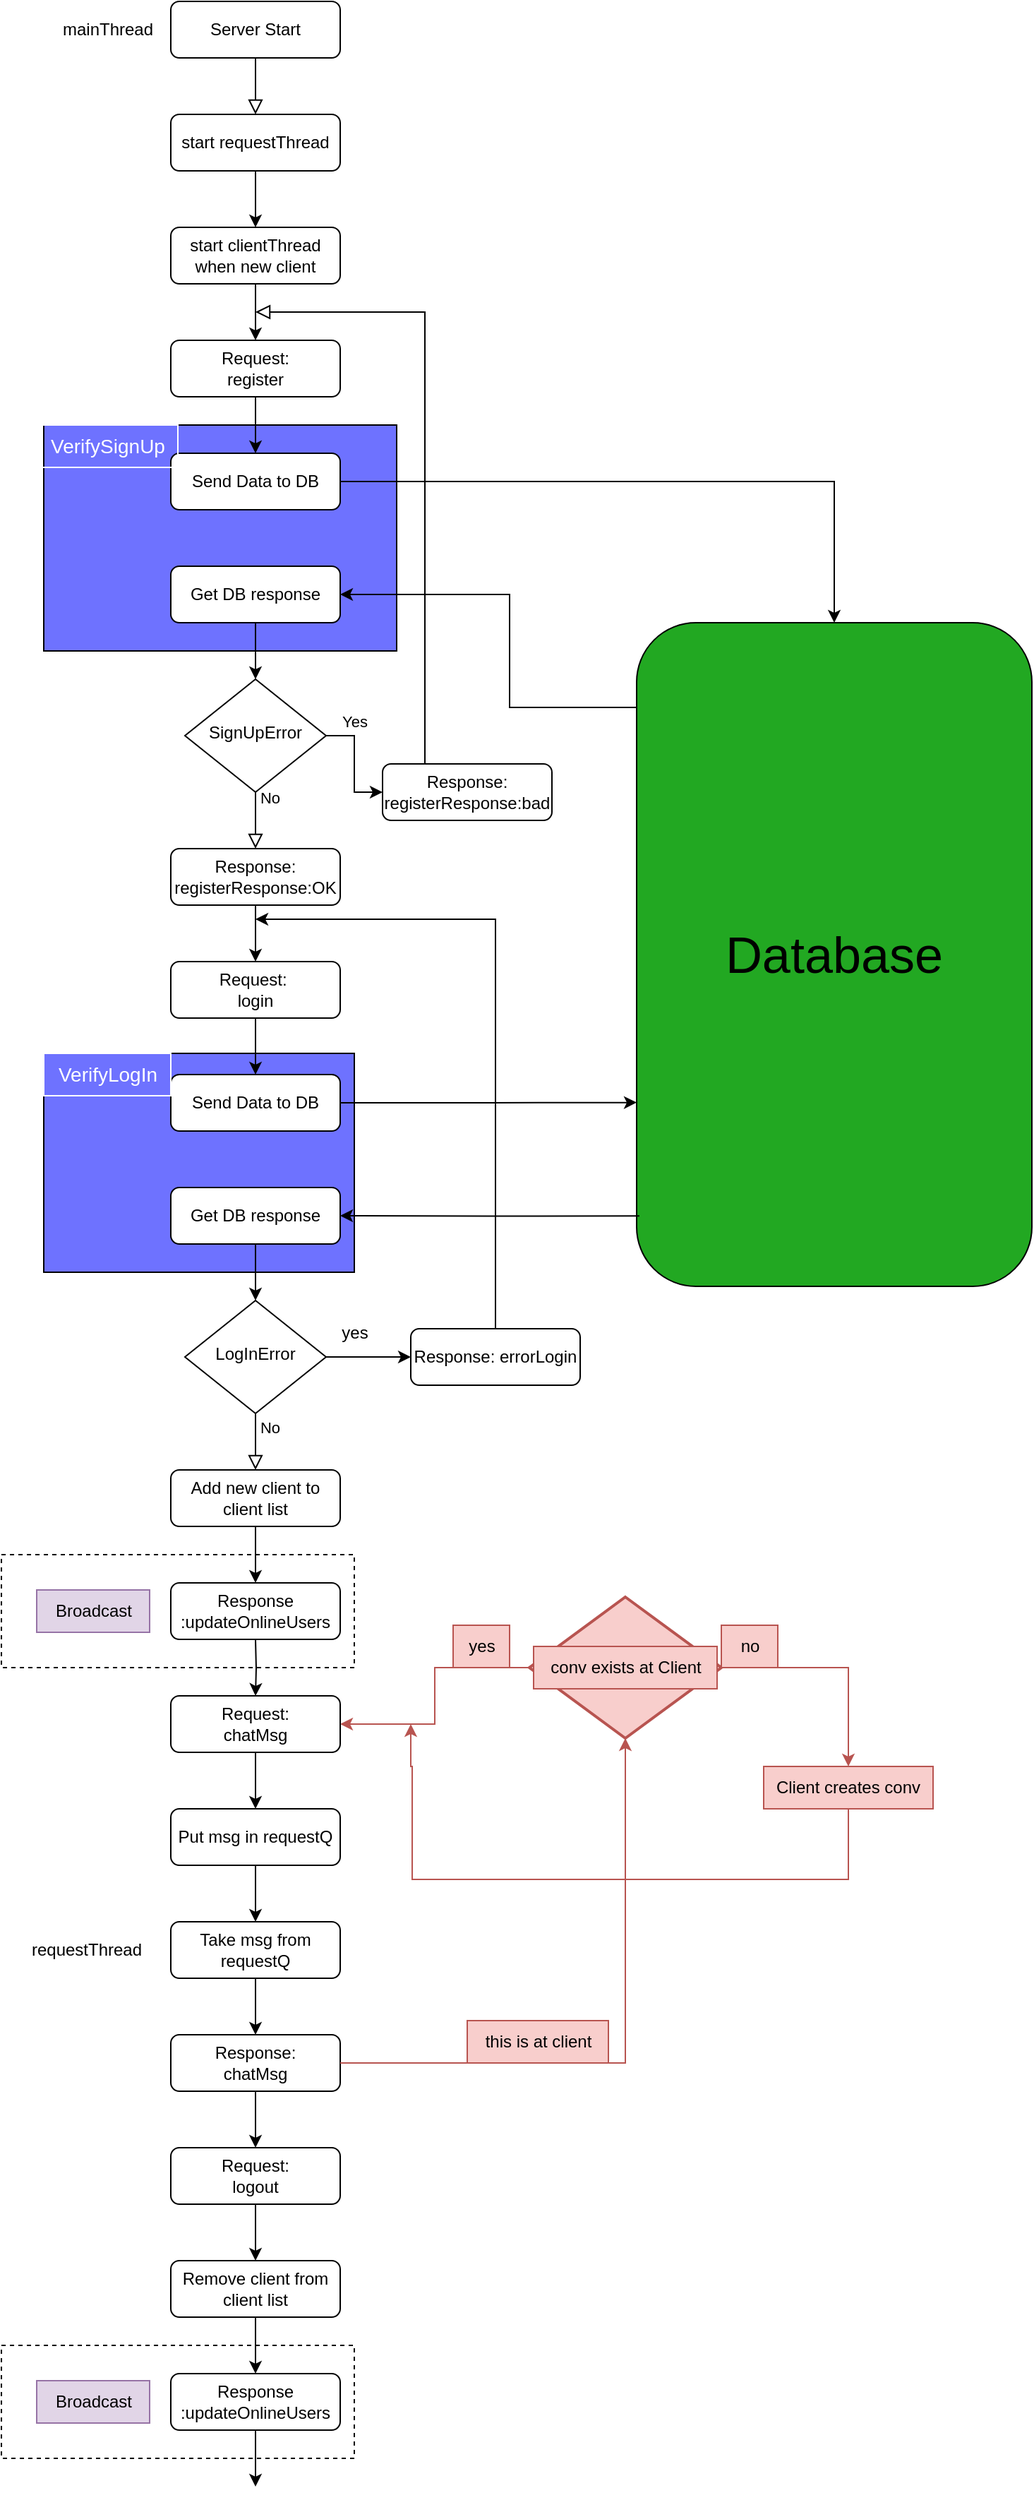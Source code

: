 <mxfile version="24.4.4" type="device">
  <diagram id="C5RBs43oDa-KdzZeNtuy" name="Page-1">
    <mxGraphModel dx="1195" dy="1751" grid="1" gridSize="10" guides="1" tooltips="1" connect="1" arrows="1" fold="1" page="1" pageScale="1" pageWidth="827" pageHeight="1169" math="0" shadow="0">
      <root>
        <mxCell id="WIyWlLk6GJQsqaUBKTNV-0" />
        <mxCell id="WIyWlLk6GJQsqaUBKTNV-1" parent="WIyWlLk6GJQsqaUBKTNV-0" />
        <mxCell id="_uDXlc2PrM8nNbXpgYWb-20" value="" style="rounded=0;whiteSpace=wrap;html=1;dashed=1;" vertex="1" parent="WIyWlLk6GJQsqaUBKTNV-1">
          <mxGeometry x="40" y="1500" width="250" height="80" as="geometry" />
        </mxCell>
        <mxCell id="_uDXlc2PrM8nNbXpgYWb-11" value="" style="rounded=0;whiteSpace=wrap;html=1;dashed=1;" vertex="1" parent="WIyWlLk6GJQsqaUBKTNV-1">
          <mxGeometry x="40" y="940" width="250" height="80" as="geometry" />
        </mxCell>
        <mxCell id="nXJrvTyW6BJaFWRA9IlS-58" style="edgeStyle=orthogonalEdgeStyle;rounded=0;orthogonalLoop=1;jettySize=auto;html=1;entryX=0.5;entryY=0;entryDx=0;entryDy=0;fillColor=#f8cecc;strokeColor=#b85450;" parent="WIyWlLk6GJQsqaUBKTNV-1" source="nXJrvTyW6BJaFWRA9IlS-57" target="nXJrvTyW6BJaFWRA9IlS-60" edge="1">
          <mxGeometry relative="1" as="geometry">
            <mxPoint x="630" y="1300" as="targetPoint" />
          </mxGeometry>
        </mxCell>
        <mxCell id="nXJrvTyW6BJaFWRA9IlS-61" style="edgeStyle=orthogonalEdgeStyle;rounded=0;orthogonalLoop=1;jettySize=auto;html=1;entryX=1;entryY=0.5;entryDx=0;entryDy=0;fillColor=#f8cecc;strokeColor=#b85450;" parent="WIyWlLk6GJQsqaUBKTNV-1" source="nXJrvTyW6BJaFWRA9IlS-57" target="nXJrvTyW6BJaFWRA9IlS-14" edge="1">
          <mxGeometry relative="1" as="geometry">
            <mxPoint x="510" y="1320" as="targetPoint" />
          </mxGeometry>
        </mxCell>
        <mxCell id="nXJrvTyW6BJaFWRA9IlS-57" value="" style="strokeWidth=2;html=1;shape=mxgraph.flowchart.decision;whiteSpace=wrap;fillColor=#f8cecc;strokeColor=#b85450;" parent="WIyWlLk6GJQsqaUBKTNV-1" vertex="1">
          <mxGeometry x="414" y="970" width="136" height="100" as="geometry" />
        </mxCell>
        <mxCell id="nXJrvTyW6BJaFWRA9IlS-43" value="" style="rounded=0;whiteSpace=wrap;html=1;fillColor=#6E72FF;" parent="WIyWlLk6GJQsqaUBKTNV-1" vertex="1">
          <mxGeometry x="70" y="585" width="220" height="155" as="geometry" />
        </mxCell>
        <mxCell id="nXJrvTyW6BJaFWRA9IlS-41" value="" style="rounded=0;whiteSpace=wrap;html=1;fillColor=#6E72FF;" parent="WIyWlLk6GJQsqaUBKTNV-1" vertex="1">
          <mxGeometry x="70" y="140" width="250" height="160" as="geometry" />
        </mxCell>
        <mxCell id="WIyWlLk6GJQsqaUBKTNV-2" value="" style="rounded=0;html=1;jettySize=auto;orthogonalLoop=1;fontSize=11;endArrow=block;endFill=0;endSize=8;strokeWidth=1;shadow=0;labelBackgroundColor=none;edgeStyle=orthogonalEdgeStyle;" parent="WIyWlLk6GJQsqaUBKTNV-1" source="WIyWlLk6GJQsqaUBKTNV-3" edge="1">
          <mxGeometry relative="1" as="geometry">
            <mxPoint x="220" y="-80" as="targetPoint" />
          </mxGeometry>
        </mxCell>
        <mxCell id="WIyWlLk6GJQsqaUBKTNV-3" value="Server Start" style="rounded=1;whiteSpace=wrap;html=1;fontSize=12;glass=0;strokeWidth=1;shadow=0;" parent="WIyWlLk6GJQsqaUBKTNV-1" vertex="1">
          <mxGeometry x="160" y="-160" width="120" height="40" as="geometry" />
        </mxCell>
        <mxCell id="WIyWlLk6GJQsqaUBKTNV-4" value="No" style="rounded=0;html=1;jettySize=auto;orthogonalLoop=1;fontSize=11;endArrow=block;endFill=0;endSize=8;strokeWidth=1;shadow=0;labelBackgroundColor=none;edgeStyle=orthogonalEdgeStyle;" parent="WIyWlLk6GJQsqaUBKTNV-1" source="WIyWlLk6GJQsqaUBKTNV-6" edge="1">
          <mxGeometry x="-0.833" y="10" relative="1" as="geometry">
            <mxPoint as="offset" />
            <mxPoint x="220" y="440" as="targetPoint" />
          </mxGeometry>
        </mxCell>
        <mxCell id="WIyWlLk6GJQsqaUBKTNV-5" value="Yes" style="edgeStyle=orthogonalEdgeStyle;rounded=0;html=1;jettySize=auto;orthogonalLoop=1;fontSize=11;endArrow=block;endFill=0;endSize=8;strokeWidth=1;shadow=0;labelBackgroundColor=none;exitX=0.549;exitY=0.033;exitDx=0;exitDy=0;exitPerimeter=0;" parent="WIyWlLk6GJQsqaUBKTNV-1" source="_uDXlc2PrM8nNbXpgYWb-8" edge="1">
          <mxGeometry x="-0.718" y="50" relative="1" as="geometry">
            <mxPoint as="offset" />
            <mxPoint x="220" y="60" as="targetPoint" />
            <Array as="points">
              <mxPoint x="340" y="381" />
              <mxPoint x="340" y="60" />
            </Array>
            <mxPoint x="340" y="320" as="sourcePoint" />
          </mxGeometry>
        </mxCell>
        <mxCell id="_uDXlc2PrM8nNbXpgYWb-9" style="edgeStyle=orthogonalEdgeStyle;rounded=0;orthogonalLoop=1;jettySize=auto;html=1;entryX=0;entryY=0.5;entryDx=0;entryDy=0;" edge="1" parent="WIyWlLk6GJQsqaUBKTNV-1" source="WIyWlLk6GJQsqaUBKTNV-6" target="_uDXlc2PrM8nNbXpgYWb-8">
          <mxGeometry relative="1" as="geometry" />
        </mxCell>
        <mxCell id="WIyWlLk6GJQsqaUBKTNV-6" value="SignUpError" style="rhombus;whiteSpace=wrap;html=1;shadow=0;fontFamily=Helvetica;fontSize=12;align=center;strokeWidth=1;spacing=6;spacingTop=-4;" parent="WIyWlLk6GJQsqaUBKTNV-1" vertex="1">
          <mxGeometry x="170" y="320" width="100" height="80" as="geometry" />
        </mxCell>
        <mxCell id="nXJrvTyW6BJaFWRA9IlS-28" style="edgeStyle=orthogonalEdgeStyle;rounded=0;orthogonalLoop=1;jettySize=auto;html=1;entryX=0.5;entryY=0;entryDx=0;entryDy=0;" parent="WIyWlLk6GJQsqaUBKTNV-1" source="WIyWlLk6GJQsqaUBKTNV-7" target="nXJrvTyW6BJaFWRA9IlS-25" edge="1">
          <mxGeometry relative="1" as="geometry" />
        </mxCell>
        <mxCell id="WIyWlLk6GJQsqaUBKTNV-7" value="&lt;div&gt;Request:&amp;nbsp;&lt;/div&gt;&lt;div&gt;login&lt;/div&gt;" style="rounded=1;whiteSpace=wrap;html=1;fontSize=12;glass=0;strokeWidth=1;shadow=0;" parent="WIyWlLk6GJQsqaUBKTNV-1" vertex="1">
          <mxGeometry x="160" y="520" width="120" height="40" as="geometry" />
        </mxCell>
        <mxCell id="WIyWlLk6GJQsqaUBKTNV-8" value="No" style="rounded=0;html=1;jettySize=auto;orthogonalLoop=1;fontSize=11;endArrow=block;endFill=0;endSize=8;strokeWidth=1;shadow=0;labelBackgroundColor=none;edgeStyle=orthogonalEdgeStyle;" parent="WIyWlLk6GJQsqaUBKTNV-1" source="WIyWlLk6GJQsqaUBKTNV-10" target="WIyWlLk6GJQsqaUBKTNV-11" edge="1">
          <mxGeometry x="-0.5" y="10" relative="1" as="geometry">
            <mxPoint as="offset" />
          </mxGeometry>
        </mxCell>
        <mxCell id="_uDXlc2PrM8nNbXpgYWb-1" style="edgeStyle=orthogonalEdgeStyle;rounded=0;orthogonalLoop=1;jettySize=auto;html=1;entryX=0;entryY=0.5;entryDx=0;entryDy=0;" edge="1" parent="WIyWlLk6GJQsqaUBKTNV-1" source="WIyWlLk6GJQsqaUBKTNV-10" target="_uDXlc2PrM8nNbXpgYWb-0">
          <mxGeometry relative="1" as="geometry" />
        </mxCell>
        <mxCell id="WIyWlLk6GJQsqaUBKTNV-10" value="LogInError" style="rhombus;whiteSpace=wrap;html=1;shadow=0;fontFamily=Helvetica;fontSize=12;align=center;strokeWidth=1;spacing=6;spacingTop=-4;" parent="WIyWlLk6GJQsqaUBKTNV-1" vertex="1">
          <mxGeometry x="170" y="760" width="100" height="80" as="geometry" />
        </mxCell>
        <mxCell id="nXJrvTyW6BJaFWRA9IlS-9" style="edgeStyle=orthogonalEdgeStyle;rounded=0;orthogonalLoop=1;jettySize=auto;html=1;" parent="WIyWlLk6GJQsqaUBKTNV-1" source="WIyWlLk6GJQsqaUBKTNV-11" edge="1">
          <mxGeometry relative="1" as="geometry">
            <mxPoint x="220" y="960" as="targetPoint" />
          </mxGeometry>
        </mxCell>
        <mxCell id="WIyWlLk6GJQsqaUBKTNV-11" value="&lt;div&gt;Add new client to client list&lt;/div&gt;" style="rounded=1;whiteSpace=wrap;html=1;fontSize=12;glass=0;strokeWidth=1;shadow=0;" parent="WIyWlLk6GJQsqaUBKTNV-1" vertex="1">
          <mxGeometry x="160" y="880" width="120" height="40" as="geometry" />
        </mxCell>
        <mxCell id="nXJrvTyW6BJaFWRA9IlS-2" style="edgeStyle=orthogonalEdgeStyle;rounded=0;orthogonalLoop=1;jettySize=auto;html=1;" parent="WIyWlLk6GJQsqaUBKTNV-1" source="nXJrvTyW6BJaFWRA9IlS-0" edge="1">
          <mxGeometry relative="1" as="geometry">
            <mxPoint x="220" y="160" as="targetPoint" />
          </mxGeometry>
        </mxCell>
        <mxCell id="nXJrvTyW6BJaFWRA9IlS-0" value="&lt;div&gt;Request:&lt;br&gt;&lt;/div&gt;&lt;div&gt;register&lt;/div&gt;" style="rounded=1;whiteSpace=wrap;html=1;fontSize=12;glass=0;strokeWidth=1;shadow=0;" parent="WIyWlLk6GJQsqaUBKTNV-1" vertex="1">
          <mxGeometry x="160" y="80" width="120" height="40" as="geometry" />
        </mxCell>
        <mxCell id="nXJrvTyW6BJaFWRA9IlS-12" style="edgeStyle=orthogonalEdgeStyle;rounded=0;orthogonalLoop=1;jettySize=auto;html=1;entryX=0.5;entryY=0;entryDx=0;entryDy=0;" parent="WIyWlLk6GJQsqaUBKTNV-1" edge="1">
          <mxGeometry relative="1" as="geometry">
            <mxPoint x="220" y="1040" as="targetPoint" />
            <mxPoint x="220" y="1000" as="sourcePoint" />
          </mxGeometry>
        </mxCell>
        <mxCell id="nXJrvTyW6BJaFWRA9IlS-53" style="edgeStyle=orthogonalEdgeStyle;rounded=0;orthogonalLoop=1;jettySize=auto;html=1;entryX=0.5;entryY=0;entryDx=0;entryDy=0;" parent="WIyWlLk6GJQsqaUBKTNV-1" source="nXJrvTyW6BJaFWRA9IlS-14" target="nXJrvTyW6BJaFWRA9IlS-49" edge="1">
          <mxGeometry relative="1" as="geometry" />
        </mxCell>
        <mxCell id="nXJrvTyW6BJaFWRA9IlS-14" value="&lt;div&gt;Request:&lt;/div&gt;&lt;div&gt;chatMsg&lt;br&gt;&lt;/div&gt;" style="rounded=1;whiteSpace=wrap;html=1;fontSize=12;glass=0;strokeWidth=1;shadow=0;" parent="WIyWlLk6GJQsqaUBKTNV-1" vertex="1">
          <mxGeometry x="160" y="1040" width="120" height="40" as="geometry" />
        </mxCell>
        <mxCell id="nXJrvTyW6BJaFWRA9IlS-19" style="edgeStyle=orthogonalEdgeStyle;rounded=0;orthogonalLoop=1;jettySize=auto;html=1;entryX=0.5;entryY=0;entryDx=0;entryDy=0;" parent="WIyWlLk6GJQsqaUBKTNV-1" source="nXJrvTyW6BJaFWRA9IlS-17" target="nXJrvTyW6BJaFWRA9IlS-18" edge="1">
          <mxGeometry relative="1" as="geometry">
            <mxPoint x="670" y="260" as="targetPoint" />
          </mxGeometry>
        </mxCell>
        <mxCell id="nXJrvTyW6BJaFWRA9IlS-17" value="Send Data to DB" style="rounded=1;whiteSpace=wrap;html=1;fontSize=12;glass=0;strokeWidth=1;shadow=0;" parent="WIyWlLk6GJQsqaUBKTNV-1" vertex="1">
          <mxGeometry x="160" y="160" width="120" height="40" as="geometry" />
        </mxCell>
        <mxCell id="nXJrvTyW6BJaFWRA9IlS-18" value="&lt;font style=&quot;font-size: 36px;&quot;&gt;Database&lt;/font&gt;" style="rounded=1;whiteSpace=wrap;html=1;fillColor=#22A822;" parent="WIyWlLk6GJQsqaUBKTNV-1" vertex="1">
          <mxGeometry x="490" y="280" width="280" height="470" as="geometry" />
        </mxCell>
        <mxCell id="nXJrvTyW6BJaFWRA9IlS-21" style="edgeStyle=orthogonalEdgeStyle;rounded=0;orthogonalLoop=1;jettySize=auto;html=1;exitX=0;exitY=0.25;exitDx=0;exitDy=0;" parent="WIyWlLk6GJQsqaUBKTNV-1" source="nXJrvTyW6BJaFWRA9IlS-18" target="nXJrvTyW6BJaFWRA9IlS-20" edge="1">
          <mxGeometry relative="1" as="geometry">
            <Array as="points">
              <mxPoint x="490" y="340" />
              <mxPoint x="400" y="340" />
              <mxPoint x="400" y="260" />
            </Array>
          </mxGeometry>
        </mxCell>
        <mxCell id="nXJrvTyW6BJaFWRA9IlS-22" style="edgeStyle=orthogonalEdgeStyle;rounded=0;orthogonalLoop=1;jettySize=auto;html=1;entryX=0.5;entryY=0;entryDx=0;entryDy=0;" parent="WIyWlLk6GJQsqaUBKTNV-1" source="nXJrvTyW6BJaFWRA9IlS-20" target="WIyWlLk6GJQsqaUBKTNV-6" edge="1">
          <mxGeometry relative="1" as="geometry" />
        </mxCell>
        <mxCell id="nXJrvTyW6BJaFWRA9IlS-20" value="Get DB response" style="rounded=1;whiteSpace=wrap;html=1;fontSize=12;glass=0;strokeWidth=1;shadow=0;" parent="WIyWlLk6GJQsqaUBKTNV-1" vertex="1">
          <mxGeometry x="160" y="240" width="120" height="40" as="geometry" />
        </mxCell>
        <mxCell id="nXJrvTyW6BJaFWRA9IlS-25" value="Send Data to DB" style="rounded=1;whiteSpace=wrap;html=1;fontSize=12;glass=0;strokeWidth=1;shadow=0;" parent="WIyWlLk6GJQsqaUBKTNV-1" vertex="1">
          <mxGeometry x="160" y="600" width="120" height="40" as="geometry" />
        </mxCell>
        <mxCell id="nXJrvTyW6BJaFWRA9IlS-26" style="edgeStyle=orthogonalEdgeStyle;rounded=0;orthogonalLoop=1;jettySize=auto;html=1;entryX=0;entryY=0.723;entryDx=0;entryDy=0;entryPerimeter=0;" parent="WIyWlLk6GJQsqaUBKTNV-1" source="nXJrvTyW6BJaFWRA9IlS-25" target="nXJrvTyW6BJaFWRA9IlS-18" edge="1">
          <mxGeometry relative="1" as="geometry" />
        </mxCell>
        <mxCell id="nXJrvTyW6BJaFWRA9IlS-31" style="edgeStyle=orthogonalEdgeStyle;rounded=0;orthogonalLoop=1;jettySize=auto;html=1;entryX=0.5;entryY=0;entryDx=0;entryDy=0;" parent="WIyWlLk6GJQsqaUBKTNV-1" source="nXJrvTyW6BJaFWRA9IlS-27" target="WIyWlLk6GJQsqaUBKTNV-10" edge="1">
          <mxGeometry relative="1" as="geometry" />
        </mxCell>
        <mxCell id="nXJrvTyW6BJaFWRA9IlS-27" value="Get DB response" style="rounded=1;whiteSpace=wrap;html=1;fontSize=12;glass=0;strokeWidth=1;shadow=0;" parent="WIyWlLk6GJQsqaUBKTNV-1" vertex="1">
          <mxGeometry x="160" y="680" width="120" height="40" as="geometry" />
        </mxCell>
        <mxCell id="nXJrvTyW6BJaFWRA9IlS-30" style="edgeStyle=orthogonalEdgeStyle;rounded=0;orthogonalLoop=1;jettySize=auto;html=1;exitX=0.007;exitY=0.894;exitDx=0;exitDy=0;exitPerimeter=0;" parent="WIyWlLk6GJQsqaUBKTNV-1" source="nXJrvTyW6BJaFWRA9IlS-18" target="nXJrvTyW6BJaFWRA9IlS-27" edge="1">
          <mxGeometry relative="1" as="geometry" />
        </mxCell>
        <mxCell id="nXJrvTyW6BJaFWRA9IlS-42" value="&lt;font color=&quot;#ffffff&quot; style=&quot;font-size: 14px;&quot;&gt;VerifySignUp&lt;/font&gt;" style="text;html=1;align=center;verticalAlign=middle;resizable=0;points=[];autosize=1;strokeColor=#FFFFFF;fillColor=none;" parent="WIyWlLk6GJQsqaUBKTNV-1" vertex="1">
          <mxGeometry x="65" y="140" width="100" height="30" as="geometry" />
        </mxCell>
        <mxCell id="nXJrvTyW6BJaFWRA9IlS-44" value="&lt;font color=&quot;#ffffff&quot; style=&quot;font-size: 14px;&quot;&gt;VerifyLogIn&lt;/font&gt;" style="text;html=1;align=center;verticalAlign=middle;resizable=0;points=[];autosize=1;strokeColor=#FFFFFF;fillColor=none;" parent="WIyWlLk6GJQsqaUBKTNV-1" vertex="1">
          <mxGeometry x="70" y="585" width="90" height="30" as="geometry" />
        </mxCell>
        <mxCell id="nXJrvTyW6BJaFWRA9IlS-54" style="edgeStyle=orthogonalEdgeStyle;rounded=0;orthogonalLoop=1;jettySize=auto;html=1;entryX=0.5;entryY=0;entryDx=0;entryDy=0;" parent="WIyWlLk6GJQsqaUBKTNV-1" source="nXJrvTyW6BJaFWRA9IlS-49" target="nXJrvTyW6BJaFWRA9IlS-52" edge="1">
          <mxGeometry relative="1" as="geometry" />
        </mxCell>
        <mxCell id="nXJrvTyW6BJaFWRA9IlS-49" value="Put msg in requestQ" style="rounded=1;whiteSpace=wrap;html=1;fontSize=12;glass=0;strokeWidth=1;shadow=0;" parent="WIyWlLk6GJQsqaUBKTNV-1" vertex="1">
          <mxGeometry x="160" y="1120" width="120" height="40" as="geometry" />
        </mxCell>
        <mxCell id="_uDXlc2PrM8nNbXpgYWb-14" style="edgeStyle=orthogonalEdgeStyle;rounded=0;orthogonalLoop=1;jettySize=auto;html=1;" edge="1" parent="WIyWlLk6GJQsqaUBKTNV-1" source="nXJrvTyW6BJaFWRA9IlS-51">
          <mxGeometry relative="1" as="geometry">
            <mxPoint x="220" y="1360.0" as="targetPoint" />
          </mxGeometry>
        </mxCell>
        <mxCell id="nXJrvTyW6BJaFWRA9IlS-51" value="&lt;div&gt;Response:&lt;/div&gt;&lt;div&gt;chatMsg&lt;br&gt;&lt;/div&gt;" style="rounded=1;whiteSpace=wrap;html=1;fontSize=12;glass=0;strokeWidth=1;shadow=0;" parent="WIyWlLk6GJQsqaUBKTNV-1" vertex="1">
          <mxGeometry x="160" y="1280" width="120" height="40" as="geometry" />
        </mxCell>
        <mxCell id="nXJrvTyW6BJaFWRA9IlS-55" style="edgeStyle=orthogonalEdgeStyle;rounded=0;orthogonalLoop=1;jettySize=auto;html=1;entryX=0.5;entryY=0;entryDx=0;entryDy=0;" parent="WIyWlLk6GJQsqaUBKTNV-1" source="nXJrvTyW6BJaFWRA9IlS-52" target="nXJrvTyW6BJaFWRA9IlS-51" edge="1">
          <mxGeometry relative="1" as="geometry" />
        </mxCell>
        <mxCell id="nXJrvTyW6BJaFWRA9IlS-52" value="Take msg from requestQ" style="rounded=1;whiteSpace=wrap;html=1;fontSize=12;glass=0;strokeWidth=1;shadow=0;" parent="WIyWlLk6GJQsqaUBKTNV-1" vertex="1">
          <mxGeometry x="160" y="1200" width="120" height="40" as="geometry" />
        </mxCell>
        <mxCell id="nXJrvTyW6BJaFWRA9IlS-56" value="&lt;font style=&quot;font-size: 12px;&quot;&gt;conv exists at Client&lt;/font&gt;" style="text;html=1;align=center;verticalAlign=middle;resizable=0;points=[];autosize=1;strokeColor=#b85450;fillColor=#f8cecc;" parent="WIyWlLk6GJQsqaUBKTNV-1" vertex="1">
          <mxGeometry x="417" y="1005" width="130" height="30" as="geometry" />
        </mxCell>
        <mxCell id="nXJrvTyW6BJaFWRA9IlS-59" value="no" style="text;html=1;align=center;verticalAlign=middle;resizable=0;points=[];autosize=1;strokeColor=#b85450;fillColor=#f8cecc;" parent="WIyWlLk6GJQsqaUBKTNV-1" vertex="1">
          <mxGeometry x="550" y="990" width="40" height="30" as="geometry" />
        </mxCell>
        <mxCell id="nXJrvTyW6BJaFWRA9IlS-65" style="edgeStyle=orthogonalEdgeStyle;rounded=0;orthogonalLoop=1;jettySize=auto;html=1;exitX=0.5;exitY=1;exitDx=0;exitDy=0;fillColor=#f8cecc;strokeColor=#b85450;" parent="WIyWlLk6GJQsqaUBKTNV-1" source="nXJrvTyW6BJaFWRA9IlS-60" edge="1">
          <mxGeometry relative="1" as="geometry">
            <mxPoint x="330" y="1060" as="targetPoint" />
            <Array as="points">
              <mxPoint x="640" y="1170" />
              <mxPoint x="331" y="1170" />
              <mxPoint x="331" y="1090" />
            </Array>
          </mxGeometry>
        </mxCell>
        <mxCell id="nXJrvTyW6BJaFWRA9IlS-60" value="Client creates conv" style="whiteSpace=wrap;html=1;fillColor=#f8cecc;strokeColor=#b85450;" parent="WIyWlLk6GJQsqaUBKTNV-1" vertex="1">
          <mxGeometry x="580" y="1090" width="120" height="30" as="geometry" />
        </mxCell>
        <mxCell id="nXJrvTyW6BJaFWRA9IlS-63" value="yes" style="text;html=1;align=center;verticalAlign=middle;resizable=0;points=[];autosize=1;strokeColor=#b85450;fillColor=#f8cecc;" parent="WIyWlLk6GJQsqaUBKTNV-1" vertex="1">
          <mxGeometry x="360" y="990" width="40" height="30" as="geometry" />
        </mxCell>
        <mxCell id="nXJrvTyW6BJaFWRA9IlS-66" style="edgeStyle=orthogonalEdgeStyle;rounded=0;orthogonalLoop=1;jettySize=auto;html=1;entryX=0.5;entryY=1;entryDx=0;entryDy=0;entryPerimeter=0;fillColor=#f8cecc;strokeColor=#b85450;" parent="WIyWlLk6GJQsqaUBKTNV-1" source="nXJrvTyW6BJaFWRA9IlS-51" target="nXJrvTyW6BJaFWRA9IlS-57" edge="1">
          <mxGeometry relative="1" as="geometry" />
        </mxCell>
        <mxCell id="nXJrvTyW6BJaFWRA9IlS-67" value="this is at client" style="text;html=1;align=center;verticalAlign=middle;resizable=0;points=[];autosize=1;strokeColor=#b85450;fillColor=#f8cecc;" parent="WIyWlLk6GJQsqaUBKTNV-1" vertex="1">
          <mxGeometry x="370" y="1270" width="100" height="30" as="geometry" />
        </mxCell>
        <mxCell id="_uDXlc2PrM8nNbXpgYWb-3" style="rounded=0;orthogonalLoop=1;jettySize=auto;html=1;edgeStyle=orthogonalEdgeStyle;" edge="1" parent="WIyWlLk6GJQsqaUBKTNV-1" source="_uDXlc2PrM8nNbXpgYWb-0">
          <mxGeometry relative="1" as="geometry">
            <mxPoint x="220" y="490" as="targetPoint" />
            <Array as="points">
              <mxPoint x="390" y="490" />
            </Array>
          </mxGeometry>
        </mxCell>
        <mxCell id="_uDXlc2PrM8nNbXpgYWb-0" value="&lt;div&gt;Response: errorLogin&lt;br&gt;&lt;/div&gt;" style="rounded=1;whiteSpace=wrap;html=1;fontSize=12;glass=0;strokeWidth=1;shadow=0;" vertex="1" parent="WIyWlLk6GJQsqaUBKTNV-1">
          <mxGeometry x="330" y="780" width="120" height="40" as="geometry" />
        </mxCell>
        <mxCell id="_uDXlc2PrM8nNbXpgYWb-2" value="yes" style="text;html=1;align=center;verticalAlign=middle;resizable=0;points=[];autosize=1;strokeColor=none;fillColor=none;" vertex="1" parent="WIyWlLk6GJQsqaUBKTNV-1">
          <mxGeometry x="270" y="768" width="40" height="30" as="geometry" />
        </mxCell>
        <mxCell id="_uDXlc2PrM8nNbXpgYWb-5" value="&lt;div&gt;Response :updateOnlineUsers&lt;/div&gt;" style="rounded=1;whiteSpace=wrap;html=1;fontSize=12;glass=0;strokeWidth=1;shadow=0;" vertex="1" parent="WIyWlLk6GJQsqaUBKTNV-1">
          <mxGeometry x="160" y="960" width="120" height="40" as="geometry" />
        </mxCell>
        <mxCell id="_uDXlc2PrM8nNbXpgYWb-7" style="edgeStyle=orthogonalEdgeStyle;rounded=0;orthogonalLoop=1;jettySize=auto;html=1;entryX=0.5;entryY=0;entryDx=0;entryDy=0;" edge="1" parent="WIyWlLk6GJQsqaUBKTNV-1" source="_uDXlc2PrM8nNbXpgYWb-6" target="WIyWlLk6GJQsqaUBKTNV-7">
          <mxGeometry relative="1" as="geometry" />
        </mxCell>
        <mxCell id="_uDXlc2PrM8nNbXpgYWb-6" value="&lt;div&gt;Response:&lt;/div&gt;&lt;div&gt;registerResponse:OK&lt;br&gt;&lt;/div&gt;" style="rounded=1;whiteSpace=wrap;html=1;fontSize=12;glass=0;strokeWidth=1;shadow=0;" vertex="1" parent="WIyWlLk6GJQsqaUBKTNV-1">
          <mxGeometry x="160" y="440" width="120" height="40" as="geometry" />
        </mxCell>
        <mxCell id="_uDXlc2PrM8nNbXpgYWb-8" value="&lt;div&gt;Response:&lt;/div&gt;&lt;div&gt;registerResponse:bad&lt;/div&gt;" style="rounded=1;whiteSpace=wrap;html=1;fontSize=12;glass=0;strokeWidth=1;shadow=0;" vertex="1" parent="WIyWlLk6GJQsqaUBKTNV-1">
          <mxGeometry x="310" y="380" width="120" height="40" as="geometry" />
        </mxCell>
        <mxCell id="_uDXlc2PrM8nNbXpgYWb-10" value="Broadcast" style="text;html=1;align=center;verticalAlign=middle;resizable=0;points=[];autosize=1;strokeColor=#9673a6;fillColor=#e1d5e7;" vertex="1" parent="WIyWlLk6GJQsqaUBKTNV-1">
          <mxGeometry x="65" y="965" width="80" height="30" as="geometry" />
        </mxCell>
        <mxCell id="_uDXlc2PrM8nNbXpgYWb-12" value="requestThread" style="text;html=1;align=center;verticalAlign=middle;resizable=0;points=[];autosize=1;strokeColor=none;fillColor=none;" vertex="1" parent="WIyWlLk6GJQsqaUBKTNV-1">
          <mxGeometry x="50" y="1205" width="100" height="30" as="geometry" />
        </mxCell>
        <mxCell id="_uDXlc2PrM8nNbXpgYWb-16" style="edgeStyle=orthogonalEdgeStyle;rounded=0;orthogonalLoop=1;jettySize=auto;html=1;" edge="1" parent="WIyWlLk6GJQsqaUBKTNV-1" source="_uDXlc2PrM8nNbXpgYWb-15">
          <mxGeometry relative="1" as="geometry">
            <mxPoint x="220" y="1440.0" as="targetPoint" />
          </mxGeometry>
        </mxCell>
        <mxCell id="_uDXlc2PrM8nNbXpgYWb-15" value="&lt;div&gt;Request:&lt;/div&gt;&lt;div&gt;logout&lt;br&gt;&lt;/div&gt;" style="rounded=1;whiteSpace=wrap;html=1;fontSize=12;glass=0;strokeWidth=1;shadow=0;" vertex="1" parent="WIyWlLk6GJQsqaUBKTNV-1">
          <mxGeometry x="160" y="1360" width="120" height="40" as="geometry" />
        </mxCell>
        <mxCell id="_uDXlc2PrM8nNbXpgYWb-18" style="edgeStyle=orthogonalEdgeStyle;rounded=0;orthogonalLoop=1;jettySize=auto;html=1;" edge="1" parent="WIyWlLk6GJQsqaUBKTNV-1" source="_uDXlc2PrM8nNbXpgYWb-17">
          <mxGeometry relative="1" as="geometry">
            <mxPoint x="220" y="1520" as="targetPoint" />
          </mxGeometry>
        </mxCell>
        <mxCell id="_uDXlc2PrM8nNbXpgYWb-17" value="&lt;div&gt;Remove client from client list&lt;/div&gt;" style="rounded=1;whiteSpace=wrap;html=1;fontSize=12;glass=0;strokeWidth=1;shadow=0;" vertex="1" parent="WIyWlLk6GJQsqaUBKTNV-1">
          <mxGeometry x="160" y="1440" width="120" height="40" as="geometry" />
        </mxCell>
        <mxCell id="_uDXlc2PrM8nNbXpgYWb-23" style="edgeStyle=orthogonalEdgeStyle;rounded=0;orthogonalLoop=1;jettySize=auto;html=1;" edge="1" parent="WIyWlLk6GJQsqaUBKTNV-1" source="_uDXlc2PrM8nNbXpgYWb-21">
          <mxGeometry relative="1" as="geometry">
            <mxPoint x="220" y="1600" as="targetPoint" />
          </mxGeometry>
        </mxCell>
        <mxCell id="_uDXlc2PrM8nNbXpgYWb-21" value="&lt;div&gt;Response :updateOnlineUsers&lt;/div&gt;" style="rounded=1;whiteSpace=wrap;html=1;fontSize=12;glass=0;strokeWidth=1;shadow=0;" vertex="1" parent="WIyWlLk6GJQsqaUBKTNV-1">
          <mxGeometry x="160" y="1520" width="120" height="40" as="geometry" />
        </mxCell>
        <mxCell id="_uDXlc2PrM8nNbXpgYWb-22" value="Broadcast" style="text;html=1;align=center;verticalAlign=middle;resizable=0;points=[];autosize=1;strokeColor=#9673a6;fillColor=#e1d5e7;" vertex="1" parent="WIyWlLk6GJQsqaUBKTNV-1">
          <mxGeometry x="65" y="1525" width="80" height="30" as="geometry" />
        </mxCell>
        <mxCell id="_uDXlc2PrM8nNbXpgYWb-24" value="mainThread" style="text;html=1;align=center;verticalAlign=middle;resizable=0;points=[];autosize=1;strokeColor=none;fillColor=none;" vertex="1" parent="WIyWlLk6GJQsqaUBKTNV-1">
          <mxGeometry x="70" y="-155" width="90" height="30" as="geometry" />
        </mxCell>
        <mxCell id="_uDXlc2PrM8nNbXpgYWb-26" style="edgeStyle=orthogonalEdgeStyle;rounded=0;orthogonalLoop=1;jettySize=auto;html=1;" edge="1" parent="WIyWlLk6GJQsqaUBKTNV-1" source="_uDXlc2PrM8nNbXpgYWb-25">
          <mxGeometry relative="1" as="geometry">
            <mxPoint x="220" as="targetPoint" />
          </mxGeometry>
        </mxCell>
        <mxCell id="_uDXlc2PrM8nNbXpgYWb-25" value="start requestThread" style="rounded=1;whiteSpace=wrap;html=1;fontSize=12;glass=0;strokeWidth=1;shadow=0;" vertex="1" parent="WIyWlLk6GJQsqaUBKTNV-1">
          <mxGeometry x="160" y="-80" width="120" height="40" as="geometry" />
        </mxCell>
        <mxCell id="_uDXlc2PrM8nNbXpgYWb-28" style="edgeStyle=orthogonalEdgeStyle;rounded=0;orthogonalLoop=1;jettySize=auto;html=1;entryX=0.5;entryY=0;entryDx=0;entryDy=0;" edge="1" parent="WIyWlLk6GJQsqaUBKTNV-1" source="_uDXlc2PrM8nNbXpgYWb-27" target="nXJrvTyW6BJaFWRA9IlS-0">
          <mxGeometry relative="1" as="geometry" />
        </mxCell>
        <mxCell id="_uDXlc2PrM8nNbXpgYWb-27" value="start clientThread when new client" style="rounded=1;whiteSpace=wrap;html=1;fontSize=12;glass=0;strokeWidth=1;shadow=0;" vertex="1" parent="WIyWlLk6GJQsqaUBKTNV-1">
          <mxGeometry x="160" width="120" height="40" as="geometry" />
        </mxCell>
      </root>
    </mxGraphModel>
  </diagram>
</mxfile>
